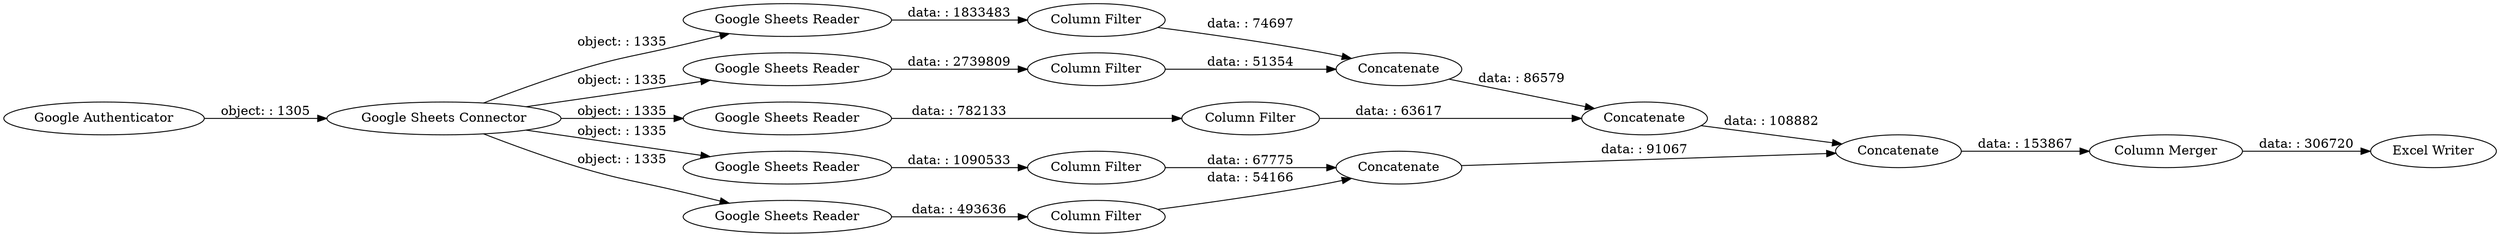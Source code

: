 digraph {
	"-7728453883197271886_11" [label="Google Sheets Reader"]
	"-7728453883197271886_4" [label="Google Sheets Connector"]
	"-7728453883197271886_22" [label="Column Filter"]
	"-7728453883197271886_24" [label=Concatenate]
	"-7728453883197271886_9" [label="Google Sheets Reader"]
	"-7728453883197271886_33" [label="Excel Writer"]
	"-7728453883197271886_28" [label=Concatenate]
	"-7728453883197271886_30" [label=Concatenate]
	"-7728453883197271886_10" [label="Google Sheets Reader"]
	"-7728453883197271886_2" [label="Google Authenticator"]
	"-7728453883197271886_26" [label="Column Filter"]
	"-7728453883197271886_6" [label="Google Sheets Reader"]
	"-7728453883197271886_23" [label="Column Filter"]
	"-7728453883197271886_27" [label="Column Filter"]
	"-7728453883197271886_32" [label="Column Merger"]
	"-7728453883197271886_25" [label="Column Filter"]
	"-7728453883197271886_12" [label="Google Sheets Reader"]
	"-7728453883197271886_29" [label=Concatenate]
	"-7728453883197271886_4" -> "-7728453883197271886_11" [label="object: : 1335"]
	"-7728453883197271886_25" -> "-7728453883197271886_29" [label="data: : 63617"]
	"-7728453883197271886_32" -> "-7728453883197271886_33" [label="data: : 306720"]
	"-7728453883197271886_26" -> "-7728453883197271886_28" [label="data: : 67775"]
	"-7728453883197271886_6" -> "-7728453883197271886_26" [label="data: : 1090533"]
	"-7728453883197271886_24" -> "-7728453883197271886_29" [label="data: : 86579"]
	"-7728453883197271886_28" -> "-7728453883197271886_30" [label="data: : 91067"]
	"-7728453883197271886_10" -> "-7728453883197271886_25" [label="data: : 782133"]
	"-7728453883197271886_4" -> "-7728453883197271886_6" [label="object: : 1335"]
	"-7728453883197271886_27" -> "-7728453883197271886_28" [label="data: : 54166"]
	"-7728453883197271886_30" -> "-7728453883197271886_32" [label="data: : 153867"]
	"-7728453883197271886_4" -> "-7728453883197271886_12" [label="object: : 1335"]
	"-7728453883197271886_9" -> "-7728453883197271886_23" [label="data: : 2739809"]
	"-7728453883197271886_4" -> "-7728453883197271886_10" [label="object: : 1335"]
	"-7728453883197271886_11" -> "-7728453883197271886_22" [label="data: : 1833483"]
	"-7728453883197271886_12" -> "-7728453883197271886_27" [label="data: : 493636"]
	"-7728453883197271886_4" -> "-7728453883197271886_9" [label="object: : 1335"]
	"-7728453883197271886_23" -> "-7728453883197271886_24" [label="data: : 51354"]
	"-7728453883197271886_29" -> "-7728453883197271886_30" [label="data: : 108882"]
	"-7728453883197271886_22" -> "-7728453883197271886_24" [label="data: : 74697"]
	"-7728453883197271886_2" -> "-7728453883197271886_4" [label="object: : 1305"]
	rankdir=LR
}
